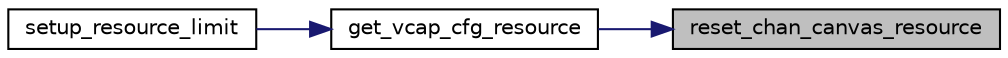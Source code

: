 digraph "reset_chan_canvas_resource"
{
 // INTERACTIVE_SVG=YES
 // LATEX_PDF_SIZE
  bgcolor="transparent";
  edge [fontname="Helvetica",fontsize="10",labelfontname="Helvetica",labelfontsize="10"];
  node [fontname="Helvetica",fontsize="10",shape=record];
  rankdir="RL";
  Node1 [label="reset_chan_canvas_resource",height=0.2,width=0.4,color="black", fillcolor="grey75", style="filled", fontcolor="black",tooltip=" "];
  Node1 -> Node2 [dir="back",color="midnightblue",fontsize="10",style="solid",fontname="Helvetica"];
  Node2 [label="get_vcap_cfg_resource",height=0.2,width=0.4,color="black",URL="$d8/df2/resource__cfg_8c.html#acfdd5dddcad99f90ba2c7bcdad10e4d1",tooltip=" "];
  Node2 -> Node3 [dir="back",color="midnightblue",fontsize="10",style="solid",fontname="Helvetica"];
  Node3 [label="setup_resource_limit",height=0.2,width=0.4,color="black",URL="$d8/df2/resource__cfg_8c.html#a5a1984d630c2390d5e5ecb5fac118d54",tooltip=" "];
}
